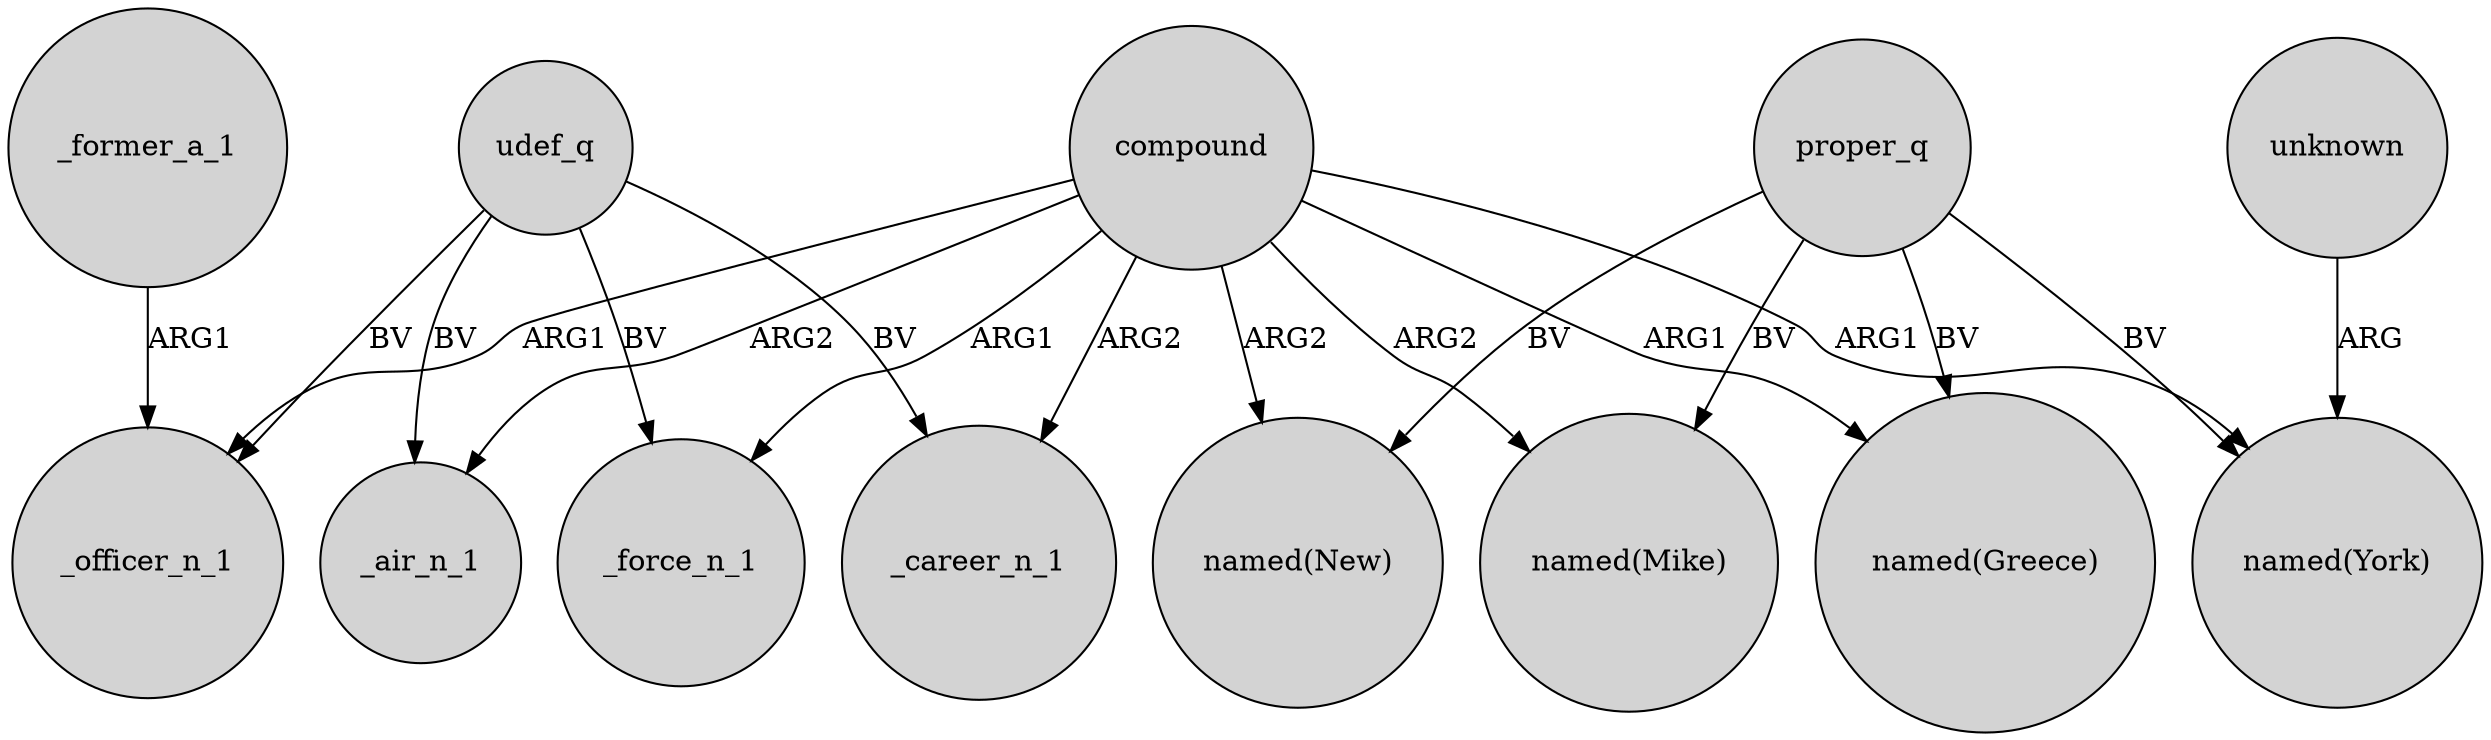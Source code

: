 digraph {
	node [shape=circle style=filled]
	udef_q -> _career_n_1 [label=BV]
	udef_q -> _air_n_1 [label=BV]
	compound -> "named(York)" [label=ARG1]
	compound -> "named(Greece)" [label=ARG1]
	proper_q -> "named(Greece)" [label=BV]
	udef_q -> _force_n_1 [label=BV]
	compound -> _career_n_1 [label=ARG2]
	compound -> "named(New)" [label=ARG2]
	unknown -> "named(York)" [label=ARG]
	proper_q -> "named(York)" [label=BV]
	udef_q -> _officer_n_1 [label=BV]
	proper_q -> "named(New)" [label=BV]
	compound -> _force_n_1 [label=ARG1]
	proper_q -> "named(Mike)" [label=BV]
	_former_a_1 -> _officer_n_1 [label=ARG1]
	compound -> _officer_n_1 [label=ARG1]
	compound -> _air_n_1 [label=ARG2]
	compound -> "named(Mike)" [label=ARG2]
}
